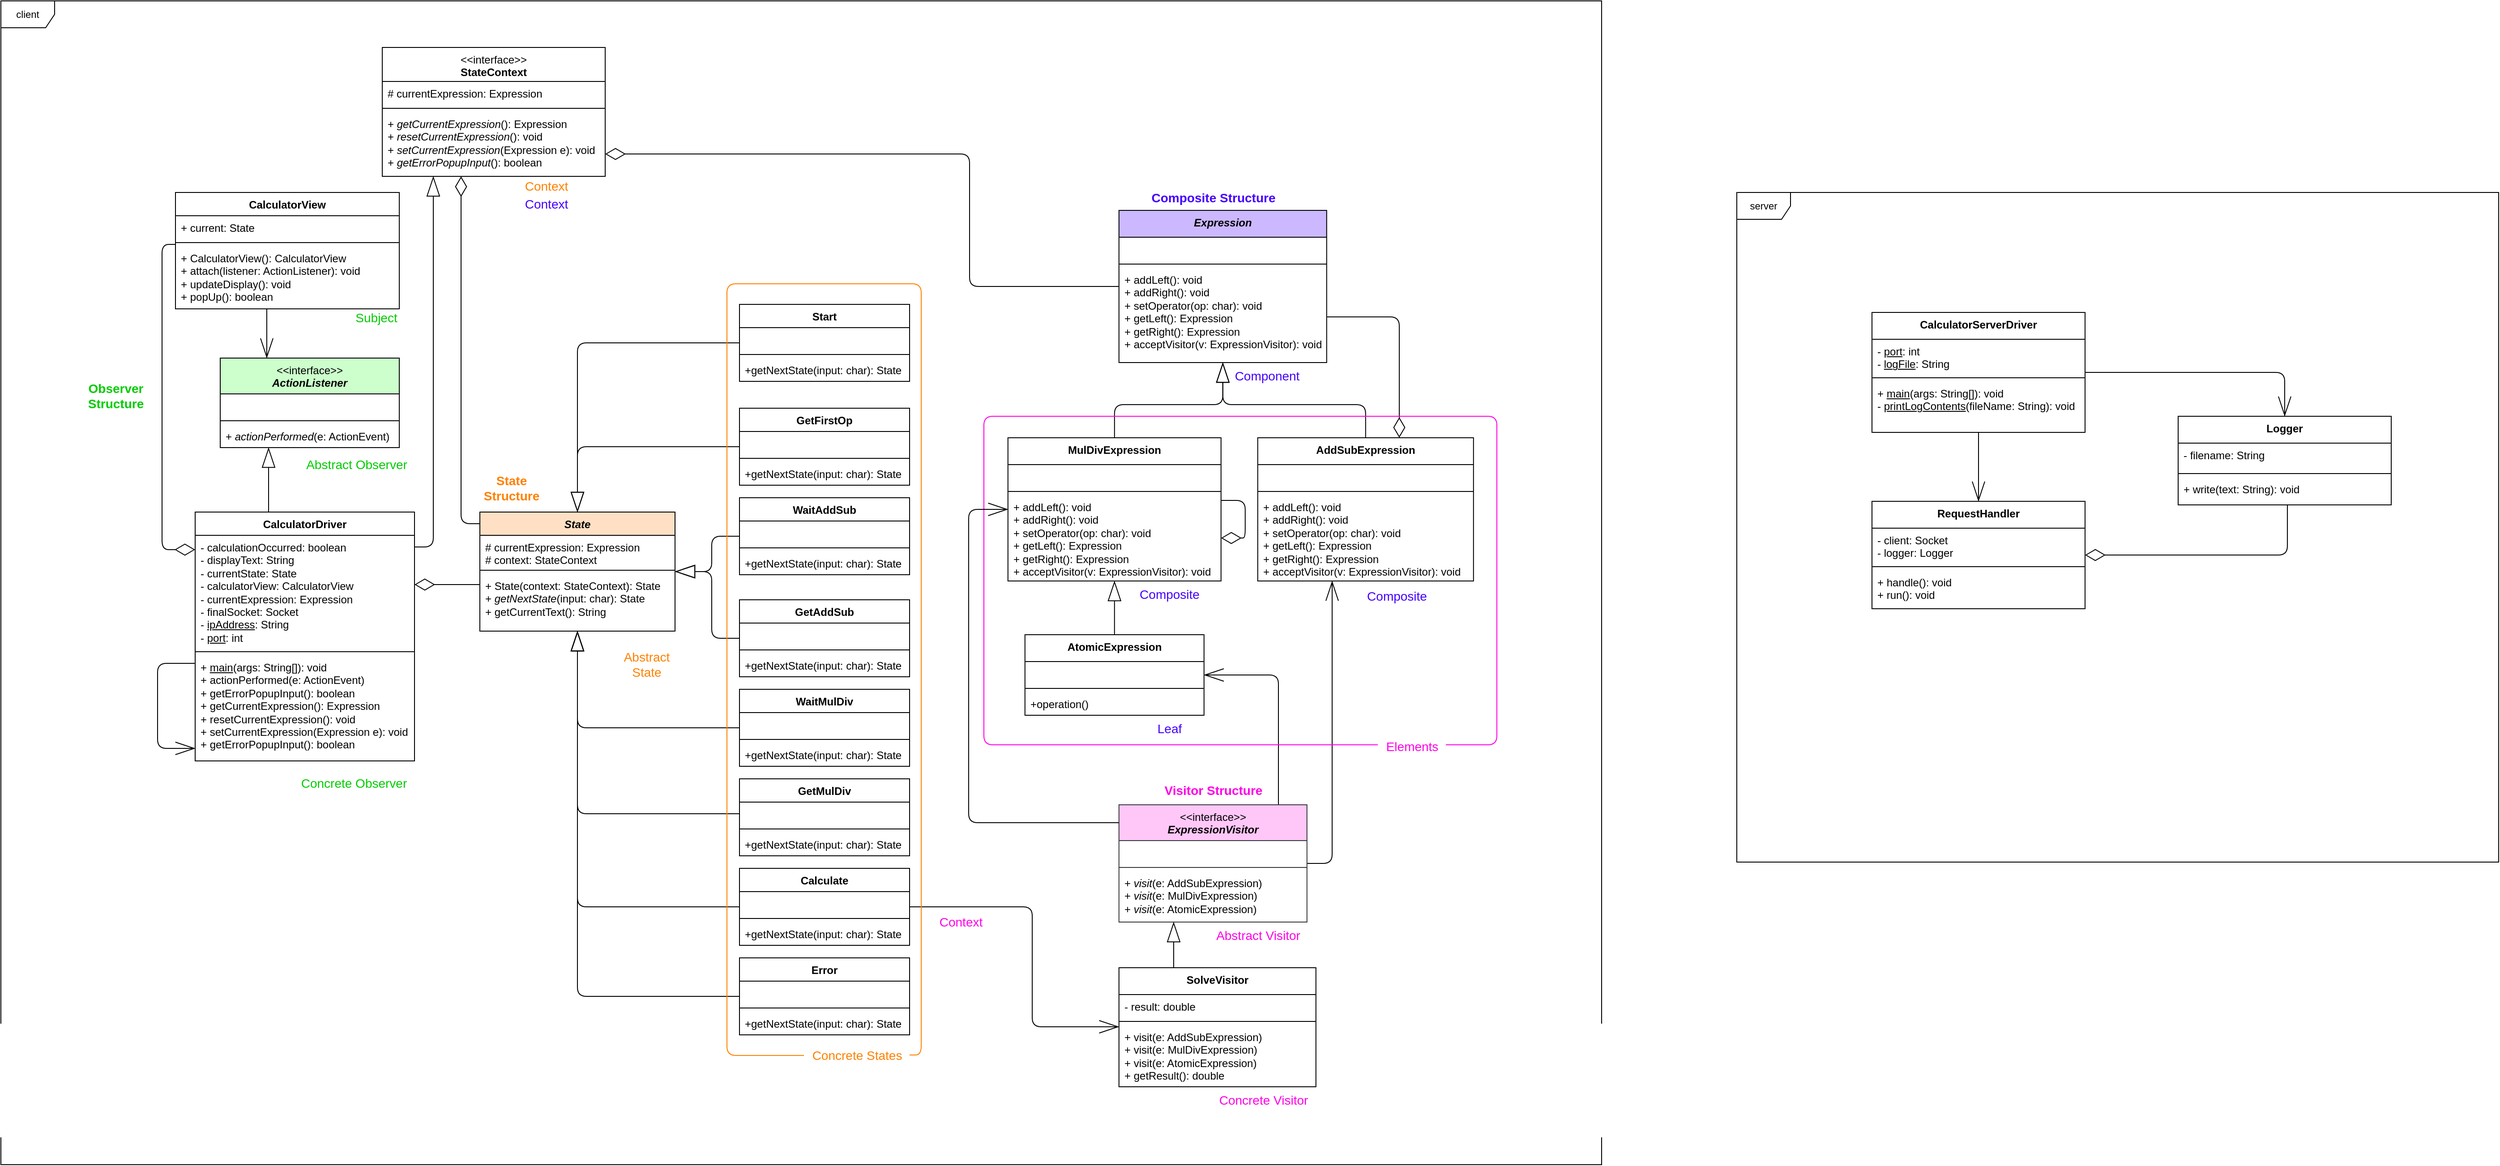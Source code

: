 <mxfile version="24.7.17">
  <diagram name="Page-1" id="OkXsAYMR7_yzgFztzNQj">
    <mxGraphModel dx="3565" dy="2258" grid="0" gridSize="10" guides="1" tooltips="1" connect="1" arrows="1" fold="1" page="0" pageScale="1" pageWidth="850" pageHeight="1100" background="none" math="0" shadow="0">
      <root>
        <mxCell id="0" />
        <mxCell id="1" parent="0" />
        <mxCell id="SzojaOviCsZuA26BR49B-10" style="edgeStyle=orthogonalEdgeStyle;shape=connector;rounded=1;orthogonalLoop=1;jettySize=auto;html=1;strokeColor=default;align=center;verticalAlign=middle;fontFamily=Helvetica;fontSize=11;fontColor=default;labelBackgroundColor=default;endArrow=blockThin;endFill=0;endSize=20;curved=0;" parent="1" source="slx9O1tNkMX-7MdAAjnx-1" target="4JuCq5wBwQ4GCOeXO2ZA-1" edge="1">
          <mxGeometry relative="1" as="geometry">
            <Array as="points">
              <mxPoint x="214" y="232" />
              <mxPoint x="214" y="232" />
            </Array>
          </mxGeometry>
        </mxCell>
        <mxCell id="5p96m0cr6pta7JbUQtwo-20" style="edgeStyle=orthogonalEdgeStyle;shape=connector;curved=0;rounded=1;orthogonalLoop=1;jettySize=auto;html=1;strokeColor=default;align=center;verticalAlign=middle;fontFamily=Helvetica;fontSize=11;fontColor=default;labelBackgroundColor=default;endArrow=blockThin;endFill=0;endSize=20;" edge="1" parent="1" source="slx9O1tNkMX-7MdAAjnx-1" target="5p96m0cr6pta7JbUQtwo-14">
          <mxGeometry relative="1" as="geometry">
            <Array as="points">
              <mxPoint x="398" y="311" />
            </Array>
          </mxGeometry>
        </mxCell>
        <mxCell id="slx9O1tNkMX-7MdAAjnx-1" value="CalculatorDriver" style="swimlane;fontStyle=1;align=center;verticalAlign=top;childLayout=stackLayout;horizontal=1;startSize=26;horizontalStack=0;resizeParent=1;resizeParentMax=0;resizeLast=0;collapsible=1;marginBottom=0;whiteSpace=wrap;html=1;fillColor=#FFFFFF;" parent="1" vertex="1">
          <mxGeometry x="132" y="272" width="245" height="278" as="geometry" />
        </mxCell>
        <mxCell id="slx9O1tNkMX-7MdAAjnx-2" value="&lt;div&gt;- calculationOccurred: boolean&lt;/div&gt;&lt;div&gt;- displayText: String&lt;/div&gt;- currentState: State&lt;div&gt;- calculatorView: CalculatorView&lt;/div&gt;&lt;div&gt;- currentExpression: Expression&lt;/div&gt;&lt;div&gt;- finalSocket: Socket&lt;/div&gt;&lt;div&gt;- &lt;u&gt;ipAddress&lt;/u&gt;: String&lt;/div&gt;&lt;div&gt;- &lt;u&gt;port&lt;/u&gt;: int&lt;/div&gt;" style="text;strokeColor=none;fillColor=none;align=left;verticalAlign=top;spacingLeft=4;spacingRight=4;overflow=hidden;rotatable=0;points=[[0,0.5],[1,0.5]];portConstraint=eastwest;whiteSpace=wrap;html=1;" parent="slx9O1tNkMX-7MdAAjnx-1" vertex="1">
          <mxGeometry y="26" width="245" height="126" as="geometry" />
        </mxCell>
        <mxCell id="slx9O1tNkMX-7MdAAjnx-3" value="" style="line;strokeWidth=1;fillColor=none;align=left;verticalAlign=middle;spacingTop=-1;spacingLeft=3;spacingRight=3;rotatable=0;labelPosition=right;points=[];portConstraint=eastwest;strokeColor=inherit;" parent="slx9O1tNkMX-7MdAAjnx-1" vertex="1">
          <mxGeometry y="152" width="245" height="8" as="geometry" />
        </mxCell>
        <mxCell id="ds4a52WoSjNEE2UJfY_n-13" style="edgeStyle=orthogonalEdgeStyle;shape=connector;curved=0;rounded=1;orthogonalLoop=1;jettySize=auto;html=1;strokeColor=default;align=center;verticalAlign=middle;fontFamily=Helvetica;fontSize=11;fontColor=default;labelBackgroundColor=default;endArrow=openThin;endFill=0;endSize=20;" parent="slx9O1tNkMX-7MdAAjnx-1" source="slx9O1tNkMX-7MdAAjnx-1" target="slx9O1tNkMX-7MdAAjnx-4" edge="1">
          <mxGeometry relative="1" as="geometry">
            <Array as="points">
              <mxPoint x="-42" y="169" />
              <mxPoint x="-42" y="264" />
              <mxPoint x="17" y="264" />
            </Array>
            <mxPoint x="-6" y="218" as="targetPoint" />
          </mxGeometry>
        </mxCell>
        <mxCell id="slx9O1tNkMX-7MdAAjnx-4" value="&lt;div&gt;&lt;div&gt;+&amp;nbsp;&lt;u style=&quot;&quot;&gt;main&lt;/u&gt;(args: String[]): void&lt;br&gt;&lt;/div&gt;&lt;/div&gt;&lt;div&gt;+&amp;nbsp;actionPerformed(e: ActionEvent)&lt;div&gt;&lt;/div&gt;&lt;/div&gt;&lt;div&gt;+ getErrorPopupInput(): boolean&lt;/div&gt;&lt;div&gt;+&amp;nbsp;getCurrentExpression(): Expression&lt;div&gt;+&amp;nbsp;resetCurrentExpression(): void&lt;/div&gt;&lt;div&gt;+&amp;nbsp;setCurrentExpression(Expression e): void&lt;/div&gt;&lt;div&gt;+&amp;nbsp;getErrorPopupInput(): boolean&lt;/div&gt;&lt;/div&gt;" style="text;strokeColor=none;fillColor=none;align=left;verticalAlign=top;spacingLeft=4;spacingRight=4;overflow=hidden;rotatable=0;points=[[0,0.5],[1,0.5]];portConstraint=eastwest;whiteSpace=wrap;html=1;" parent="slx9O1tNkMX-7MdAAjnx-1" vertex="1">
          <mxGeometry y="160" width="245" height="118" as="geometry" />
        </mxCell>
        <mxCell id="slx9O1tNkMX-7MdAAjnx-50" style="edgeStyle=orthogonalEdgeStyle;shape=connector;rounded=1;orthogonalLoop=1;jettySize=auto;html=1;strokeColor=default;align=center;verticalAlign=middle;fontFamily=Helvetica;fontSize=11;fontColor=default;labelBackgroundColor=default;endArrow=diamondThin;endFill=0;endSize=20;curved=0;" parent="1" source="slx9O1tNkMX-7MdAAjnx-5" target="slx9O1tNkMX-7MdAAjnx-1" edge="1">
          <mxGeometry relative="1" as="geometry">
            <Array as="points">
              <mxPoint x="418" y="353" />
              <mxPoint x="418" y="353" />
            </Array>
          </mxGeometry>
        </mxCell>
        <mxCell id="5p96m0cr6pta7JbUQtwo-19" style="edgeStyle=orthogonalEdgeStyle;shape=connector;curved=0;rounded=1;orthogonalLoop=1;jettySize=auto;html=1;strokeColor=default;align=center;verticalAlign=middle;fontFamily=Helvetica;fontSize=11;fontColor=default;labelBackgroundColor=default;endArrow=diamondThin;endFill=0;endSize=20;" edge="1" parent="1" source="slx9O1tNkMX-7MdAAjnx-5" target="5p96m0cr6pta7JbUQtwo-14">
          <mxGeometry relative="1" as="geometry">
            <Array as="points">
              <mxPoint x="429" y="285" />
            </Array>
          </mxGeometry>
        </mxCell>
        <mxCell id="slx9O1tNkMX-7MdAAjnx-5" value="&lt;i&gt;State&lt;/i&gt;" style="swimlane;fontStyle=1;align=center;verticalAlign=top;childLayout=stackLayout;horizontal=1;startSize=26;horizontalStack=0;resizeParent=1;resizeParentMax=0;resizeLast=0;collapsible=1;marginBottom=0;whiteSpace=wrap;html=1;fillColor=#FFE0C4;" parent="1" vertex="1">
          <mxGeometry x="450" y="272" width="218" height="133" as="geometry" />
        </mxCell>
        <mxCell id="slx9O1tNkMX-7MdAAjnx-6" value="&lt;div&gt;# currentExpression: Expression&lt;/div&gt;&lt;div&gt;# context: StateContext&lt;/div&gt;" style="text;strokeColor=none;fillColor=none;align=left;verticalAlign=top;spacingLeft=4;spacingRight=4;overflow=hidden;rotatable=0;points=[[0,0.5],[1,0.5]];portConstraint=eastwest;whiteSpace=wrap;html=1;" parent="slx9O1tNkMX-7MdAAjnx-5" vertex="1">
          <mxGeometry y="26" width="218" height="35" as="geometry" />
        </mxCell>
        <mxCell id="slx9O1tNkMX-7MdAAjnx-7" value="" style="line;strokeWidth=1;fillColor=none;align=left;verticalAlign=middle;spacingTop=-1;spacingLeft=3;spacingRight=3;rotatable=0;labelPosition=right;points=[];portConstraint=eastwest;strokeColor=inherit;" parent="slx9O1tNkMX-7MdAAjnx-5" vertex="1">
          <mxGeometry y="61" width="218" height="8" as="geometry" />
        </mxCell>
        <mxCell id="slx9O1tNkMX-7MdAAjnx-8" value="+ State(context: StateContext): State&lt;div&gt;+&amp;nbsp;&lt;i&gt;getNextState&lt;/i&gt;(input: char): State&lt;div&gt;+ getCurrentText(): String&lt;/div&gt;&lt;/div&gt;" style="text;strokeColor=none;fillColor=none;align=left;verticalAlign=top;spacingLeft=4;spacingRight=4;overflow=hidden;rotatable=0;points=[[0,0.5],[1,0.5]];portConstraint=eastwest;whiteSpace=wrap;html=1;" parent="slx9O1tNkMX-7MdAAjnx-5" vertex="1">
          <mxGeometry y="69" width="218" height="64" as="geometry" />
        </mxCell>
        <mxCell id="slx9O1tNkMX-7MdAAjnx-41" style="edgeStyle=orthogonalEdgeStyle;rounded=1;orthogonalLoop=1;jettySize=auto;html=1;endArrow=blockThin;endFill=0;endSize=20;curved=0;" parent="1" source="slx9O1tNkMX-7MdAAjnx-9" target="slx9O1tNkMX-7MdAAjnx-5" edge="1">
          <mxGeometry relative="1" as="geometry" />
        </mxCell>
        <mxCell id="slx9O1tNkMX-7MdAAjnx-9" value="Start" style="swimlane;fontStyle=1;align=center;verticalAlign=top;childLayout=stackLayout;horizontal=1;startSize=26;horizontalStack=0;resizeParent=1;resizeParentMax=0;resizeLast=0;collapsible=1;marginBottom=0;whiteSpace=wrap;html=1;" parent="1" vertex="1">
          <mxGeometry x="740" y="40" width="190" height="86" as="geometry" />
        </mxCell>
        <mxCell id="slx9O1tNkMX-7MdAAjnx-10" value="&amp;nbsp;" style="text;strokeColor=none;fillColor=none;align=left;verticalAlign=top;spacingLeft=4;spacingRight=4;overflow=hidden;rotatable=0;points=[[0,0.5],[1,0.5]];portConstraint=eastwest;whiteSpace=wrap;html=1;" parent="slx9O1tNkMX-7MdAAjnx-9" vertex="1">
          <mxGeometry y="26" width="190" height="26" as="geometry" />
        </mxCell>
        <mxCell id="slx9O1tNkMX-7MdAAjnx-11" value="" style="line;strokeWidth=1;fillColor=none;align=left;verticalAlign=middle;spacingTop=-1;spacingLeft=3;spacingRight=3;rotatable=0;labelPosition=right;points=[];portConstraint=eastwest;strokeColor=inherit;" parent="slx9O1tNkMX-7MdAAjnx-9" vertex="1">
          <mxGeometry y="52" width="190" height="8" as="geometry" />
        </mxCell>
        <mxCell id="slx9O1tNkMX-7MdAAjnx-12" value="+getNextState(input: char): State" style="text;strokeColor=none;fillColor=none;align=left;verticalAlign=top;spacingLeft=4;spacingRight=4;overflow=hidden;rotatable=0;points=[[0,0.5],[1,0.5]];portConstraint=eastwest;whiteSpace=wrap;html=1;" parent="slx9O1tNkMX-7MdAAjnx-9" vertex="1">
          <mxGeometry y="60" width="190" height="26" as="geometry" />
        </mxCell>
        <mxCell id="slx9O1tNkMX-7MdAAjnx-42" style="edgeStyle=orthogonalEdgeStyle;shape=connector;rounded=1;orthogonalLoop=1;jettySize=auto;html=1;strokeColor=default;align=center;verticalAlign=middle;fontFamily=Helvetica;fontSize=11;fontColor=default;labelBackgroundColor=default;endArrow=blockThin;endFill=0;endSize=20;curved=0;" parent="1" source="slx9O1tNkMX-7MdAAjnx-13" target="slx9O1tNkMX-7MdAAjnx-5" edge="1">
          <mxGeometry relative="1" as="geometry" />
        </mxCell>
        <mxCell id="slx9O1tNkMX-7MdAAjnx-13" value="GetFirstOp" style="swimlane;fontStyle=1;align=center;verticalAlign=top;childLayout=stackLayout;horizontal=1;startSize=26;horizontalStack=0;resizeParent=1;resizeParentMax=0;resizeLast=0;collapsible=1;marginBottom=0;whiteSpace=wrap;html=1;" parent="1" vertex="1">
          <mxGeometry x="740" y="156" width="190" height="86" as="geometry" />
        </mxCell>
        <mxCell id="slx9O1tNkMX-7MdAAjnx-14" value="&amp;nbsp;" style="text;strokeColor=none;fillColor=none;align=left;verticalAlign=top;spacingLeft=4;spacingRight=4;overflow=hidden;rotatable=0;points=[[0,0.5],[1,0.5]];portConstraint=eastwest;whiteSpace=wrap;html=1;" parent="slx9O1tNkMX-7MdAAjnx-13" vertex="1">
          <mxGeometry y="26" width="190" height="26" as="geometry" />
        </mxCell>
        <mxCell id="slx9O1tNkMX-7MdAAjnx-15" value="" style="line;strokeWidth=1;fillColor=none;align=left;verticalAlign=middle;spacingTop=-1;spacingLeft=3;spacingRight=3;rotatable=0;labelPosition=right;points=[];portConstraint=eastwest;strokeColor=inherit;" parent="slx9O1tNkMX-7MdAAjnx-13" vertex="1">
          <mxGeometry y="52" width="190" height="8" as="geometry" />
        </mxCell>
        <mxCell id="slx9O1tNkMX-7MdAAjnx-16" value="+getNextState(input: char): State" style="text;strokeColor=none;fillColor=none;align=left;verticalAlign=top;spacingLeft=4;spacingRight=4;overflow=hidden;rotatable=0;points=[[0,0.5],[1,0.5]];portConstraint=eastwest;whiteSpace=wrap;html=1;" parent="slx9O1tNkMX-7MdAAjnx-13" vertex="1">
          <mxGeometry y="60" width="190" height="26" as="geometry" />
        </mxCell>
        <mxCell id="slx9O1tNkMX-7MdAAjnx-43" style="edgeStyle=orthogonalEdgeStyle;shape=connector;rounded=1;orthogonalLoop=1;jettySize=auto;html=1;strokeColor=default;align=center;verticalAlign=middle;fontFamily=Helvetica;fontSize=11;fontColor=default;labelBackgroundColor=default;endArrow=blockThin;endFill=0;endSize=20;curved=0;" parent="1" source="slx9O1tNkMX-7MdAAjnx-17" target="slx9O1tNkMX-7MdAAjnx-5" edge="1">
          <mxGeometry relative="1" as="geometry" />
        </mxCell>
        <mxCell id="slx9O1tNkMX-7MdAAjnx-17" value="WaitAddSub" style="swimlane;fontStyle=1;align=center;verticalAlign=top;childLayout=stackLayout;horizontal=1;startSize=26;horizontalStack=0;resizeParent=1;resizeParentMax=0;resizeLast=0;collapsible=1;marginBottom=0;whiteSpace=wrap;html=1;" parent="1" vertex="1">
          <mxGeometry x="740" y="256" width="190" height="86" as="geometry" />
        </mxCell>
        <mxCell id="slx9O1tNkMX-7MdAAjnx-18" value="&amp;nbsp;" style="text;strokeColor=none;fillColor=none;align=left;verticalAlign=top;spacingLeft=4;spacingRight=4;overflow=hidden;rotatable=0;points=[[0,0.5],[1,0.5]];portConstraint=eastwest;whiteSpace=wrap;html=1;" parent="slx9O1tNkMX-7MdAAjnx-17" vertex="1">
          <mxGeometry y="26" width="190" height="26" as="geometry" />
        </mxCell>
        <mxCell id="slx9O1tNkMX-7MdAAjnx-19" value="" style="line;strokeWidth=1;fillColor=none;align=left;verticalAlign=middle;spacingTop=-1;spacingLeft=3;spacingRight=3;rotatable=0;labelPosition=right;points=[];portConstraint=eastwest;strokeColor=inherit;" parent="slx9O1tNkMX-7MdAAjnx-17" vertex="1">
          <mxGeometry y="52" width="190" height="8" as="geometry" />
        </mxCell>
        <mxCell id="slx9O1tNkMX-7MdAAjnx-20" value="+getNextState(input: char): State" style="text;strokeColor=none;fillColor=none;align=left;verticalAlign=top;spacingLeft=4;spacingRight=4;overflow=hidden;rotatable=0;points=[[0,0.5],[1,0.5]];portConstraint=eastwest;whiteSpace=wrap;html=1;" parent="slx9O1tNkMX-7MdAAjnx-17" vertex="1">
          <mxGeometry y="60" width="190" height="26" as="geometry" />
        </mxCell>
        <mxCell id="slx9O1tNkMX-7MdAAjnx-44" style="edgeStyle=orthogonalEdgeStyle;shape=connector;rounded=1;orthogonalLoop=1;jettySize=auto;html=1;strokeColor=default;align=center;verticalAlign=middle;fontFamily=Helvetica;fontSize=11;fontColor=default;labelBackgroundColor=default;endArrow=blockThin;endFill=0;endSize=20;curved=0;" parent="1" source="slx9O1tNkMX-7MdAAjnx-21" target="slx9O1tNkMX-7MdAAjnx-5" edge="1">
          <mxGeometry relative="1" as="geometry" />
        </mxCell>
        <mxCell id="slx9O1tNkMX-7MdAAjnx-21" value="GetAddSub" style="swimlane;fontStyle=1;align=center;verticalAlign=top;childLayout=stackLayout;horizontal=1;startSize=26;horizontalStack=0;resizeParent=1;resizeParentMax=0;resizeLast=0;collapsible=1;marginBottom=0;whiteSpace=wrap;html=1;" parent="1" vertex="1">
          <mxGeometry x="740" y="370" width="190" height="86" as="geometry" />
        </mxCell>
        <mxCell id="slx9O1tNkMX-7MdAAjnx-22" value="&amp;nbsp;" style="text;strokeColor=none;fillColor=none;align=left;verticalAlign=top;spacingLeft=4;spacingRight=4;overflow=hidden;rotatable=0;points=[[0,0.5],[1,0.5]];portConstraint=eastwest;whiteSpace=wrap;html=1;" parent="slx9O1tNkMX-7MdAAjnx-21" vertex="1">
          <mxGeometry y="26" width="190" height="26" as="geometry" />
        </mxCell>
        <mxCell id="slx9O1tNkMX-7MdAAjnx-23" value="" style="line;strokeWidth=1;fillColor=none;align=left;verticalAlign=middle;spacingTop=-1;spacingLeft=3;spacingRight=3;rotatable=0;labelPosition=right;points=[];portConstraint=eastwest;strokeColor=inherit;" parent="slx9O1tNkMX-7MdAAjnx-21" vertex="1">
          <mxGeometry y="52" width="190" height="8" as="geometry" />
        </mxCell>
        <mxCell id="slx9O1tNkMX-7MdAAjnx-24" value="+getNextState(input: char): State" style="text;strokeColor=none;fillColor=none;align=left;verticalAlign=top;spacingLeft=4;spacingRight=4;overflow=hidden;rotatable=0;points=[[0,0.5],[1,0.5]];portConstraint=eastwest;whiteSpace=wrap;html=1;" parent="slx9O1tNkMX-7MdAAjnx-21" vertex="1">
          <mxGeometry y="60" width="190" height="26" as="geometry" />
        </mxCell>
        <mxCell id="slx9O1tNkMX-7MdAAjnx-45" style="edgeStyle=orthogonalEdgeStyle;shape=connector;rounded=1;orthogonalLoop=1;jettySize=auto;html=1;strokeColor=default;align=center;verticalAlign=middle;fontFamily=Helvetica;fontSize=11;fontColor=default;labelBackgroundColor=default;endArrow=blockThin;endFill=0;endSize=20;curved=0;" parent="1" source="slx9O1tNkMX-7MdAAjnx-25" target="slx9O1tNkMX-7MdAAjnx-5" edge="1">
          <mxGeometry relative="1" as="geometry" />
        </mxCell>
        <mxCell id="slx9O1tNkMX-7MdAAjnx-25" value="WaitMulDiv" style="swimlane;fontStyle=1;align=center;verticalAlign=top;childLayout=stackLayout;horizontal=1;startSize=26;horizontalStack=0;resizeParent=1;resizeParentMax=0;resizeLast=0;collapsible=1;marginBottom=0;whiteSpace=wrap;html=1;" parent="1" vertex="1">
          <mxGeometry x="740" y="470" width="190" height="86" as="geometry" />
        </mxCell>
        <mxCell id="slx9O1tNkMX-7MdAAjnx-26" value="&amp;nbsp;" style="text;strokeColor=none;fillColor=none;align=left;verticalAlign=top;spacingLeft=4;spacingRight=4;overflow=hidden;rotatable=0;points=[[0,0.5],[1,0.5]];portConstraint=eastwest;whiteSpace=wrap;html=1;" parent="slx9O1tNkMX-7MdAAjnx-25" vertex="1">
          <mxGeometry y="26" width="190" height="26" as="geometry" />
        </mxCell>
        <mxCell id="slx9O1tNkMX-7MdAAjnx-27" value="" style="line;strokeWidth=1;fillColor=none;align=left;verticalAlign=middle;spacingTop=-1;spacingLeft=3;spacingRight=3;rotatable=0;labelPosition=right;points=[];portConstraint=eastwest;strokeColor=inherit;" parent="slx9O1tNkMX-7MdAAjnx-25" vertex="1">
          <mxGeometry y="52" width="190" height="8" as="geometry" />
        </mxCell>
        <mxCell id="slx9O1tNkMX-7MdAAjnx-28" value="+getNextState(input: char): State" style="text;strokeColor=none;fillColor=none;align=left;verticalAlign=top;spacingLeft=4;spacingRight=4;overflow=hidden;rotatable=0;points=[[0,0.5],[1,0.5]];portConstraint=eastwest;whiteSpace=wrap;html=1;" parent="slx9O1tNkMX-7MdAAjnx-25" vertex="1">
          <mxGeometry y="60" width="190" height="26" as="geometry" />
        </mxCell>
        <mxCell id="slx9O1tNkMX-7MdAAjnx-29" value="Get&lt;span style=&quot;background-color: initial;&quot;&gt;MulDiv&lt;/span&gt;" style="swimlane;fontStyle=1;align=center;verticalAlign=top;childLayout=stackLayout;horizontal=1;startSize=26;horizontalStack=0;resizeParent=1;resizeParentMax=0;resizeLast=0;collapsible=1;marginBottom=0;whiteSpace=wrap;html=1;" parent="1" vertex="1">
          <mxGeometry x="740" y="570" width="190" height="86" as="geometry" />
        </mxCell>
        <mxCell id="slx9O1tNkMX-7MdAAjnx-30" value="&amp;nbsp;" style="text;strokeColor=none;fillColor=none;align=left;verticalAlign=top;spacingLeft=4;spacingRight=4;overflow=hidden;rotatable=0;points=[[0,0.5],[1,0.5]];portConstraint=eastwest;whiteSpace=wrap;html=1;" parent="slx9O1tNkMX-7MdAAjnx-29" vertex="1">
          <mxGeometry y="26" width="190" height="26" as="geometry" />
        </mxCell>
        <mxCell id="slx9O1tNkMX-7MdAAjnx-31" value="" style="line;strokeWidth=1;fillColor=none;align=left;verticalAlign=middle;spacingTop=-1;spacingLeft=3;spacingRight=3;rotatable=0;labelPosition=right;points=[];portConstraint=eastwest;strokeColor=inherit;" parent="slx9O1tNkMX-7MdAAjnx-29" vertex="1">
          <mxGeometry y="52" width="190" height="8" as="geometry" />
        </mxCell>
        <mxCell id="slx9O1tNkMX-7MdAAjnx-32" value="+getNextState(input: char): State" style="text;strokeColor=none;fillColor=none;align=left;verticalAlign=top;spacingLeft=4;spacingRight=4;overflow=hidden;rotatable=0;points=[[0,0.5],[1,0.5]];portConstraint=eastwest;whiteSpace=wrap;html=1;" parent="slx9O1tNkMX-7MdAAjnx-29" vertex="1">
          <mxGeometry y="60" width="190" height="26" as="geometry" />
        </mxCell>
        <mxCell id="slx9O1tNkMX-7MdAAjnx-47" style="edgeStyle=orthogonalEdgeStyle;shape=connector;rounded=1;orthogonalLoop=1;jettySize=auto;html=1;strokeColor=default;align=center;verticalAlign=middle;fontFamily=Helvetica;fontSize=11;fontColor=default;labelBackgroundColor=default;endArrow=blockThin;endFill=0;endSize=20;curved=0;" parent="1" source="slx9O1tNkMX-7MdAAjnx-33" target="slx9O1tNkMX-7MdAAjnx-5" edge="1">
          <mxGeometry relative="1" as="geometry" />
        </mxCell>
        <mxCell id="5p96m0cr6pta7JbUQtwo-5" style="edgeStyle=orthogonalEdgeStyle;shape=connector;curved=0;rounded=1;orthogonalLoop=1;jettySize=auto;html=1;strokeColor=default;align=center;verticalAlign=middle;fontFamily=Helvetica;fontSize=11;fontColor=default;labelBackgroundColor=default;endArrow=openThin;endFill=0;endSize=20;" edge="1" parent="1" source="slx9O1tNkMX-7MdAAjnx-33" target="SzojaOviCsZuA26BR49B-45">
          <mxGeometry relative="1" as="geometry">
            <Array as="points">
              <mxPoint x="1067" y="713" />
              <mxPoint x="1067" y="847" />
            </Array>
          </mxGeometry>
        </mxCell>
        <mxCell id="slx9O1tNkMX-7MdAAjnx-33" value="Calculate" style="swimlane;fontStyle=1;align=center;verticalAlign=top;childLayout=stackLayout;horizontal=1;startSize=26;horizontalStack=0;resizeParent=1;resizeParentMax=0;resizeLast=0;collapsible=1;marginBottom=0;whiteSpace=wrap;html=1;" parent="1" vertex="1">
          <mxGeometry x="740" y="670" width="190" height="86" as="geometry" />
        </mxCell>
        <mxCell id="slx9O1tNkMX-7MdAAjnx-34" value="&amp;nbsp;" style="text;strokeColor=none;fillColor=none;align=left;verticalAlign=top;spacingLeft=4;spacingRight=4;overflow=hidden;rotatable=0;points=[[0,0.5],[1,0.5]];portConstraint=eastwest;whiteSpace=wrap;html=1;" parent="slx9O1tNkMX-7MdAAjnx-33" vertex="1">
          <mxGeometry y="26" width="190" height="26" as="geometry" />
        </mxCell>
        <mxCell id="slx9O1tNkMX-7MdAAjnx-35" value="" style="line;strokeWidth=1;fillColor=none;align=left;verticalAlign=middle;spacingTop=-1;spacingLeft=3;spacingRight=3;rotatable=0;labelPosition=right;points=[];portConstraint=eastwest;strokeColor=inherit;" parent="slx9O1tNkMX-7MdAAjnx-33" vertex="1">
          <mxGeometry y="52" width="190" height="8" as="geometry" />
        </mxCell>
        <mxCell id="slx9O1tNkMX-7MdAAjnx-36" value="+getNextState(input: char): State" style="text;strokeColor=none;fillColor=none;align=left;verticalAlign=top;spacingLeft=4;spacingRight=4;overflow=hidden;rotatable=0;points=[[0,0.5],[1,0.5]];portConstraint=eastwest;whiteSpace=wrap;html=1;" parent="slx9O1tNkMX-7MdAAjnx-33" vertex="1">
          <mxGeometry y="60" width="190" height="26" as="geometry" />
        </mxCell>
        <mxCell id="slx9O1tNkMX-7MdAAjnx-49" style="edgeStyle=orthogonalEdgeStyle;shape=connector;rounded=1;orthogonalLoop=1;jettySize=auto;html=1;strokeColor=default;align=center;verticalAlign=middle;fontFamily=Helvetica;fontSize=11;fontColor=default;labelBackgroundColor=default;endArrow=blockThin;endFill=0;endSize=20;curved=0;" parent="1" source="slx9O1tNkMX-7MdAAjnx-37" target="slx9O1tNkMX-7MdAAjnx-5" edge="1">
          <mxGeometry relative="1" as="geometry" />
        </mxCell>
        <mxCell id="slx9O1tNkMX-7MdAAjnx-37" value="Error" style="swimlane;fontStyle=1;align=center;verticalAlign=top;childLayout=stackLayout;horizontal=1;startSize=26;horizontalStack=0;resizeParent=1;resizeParentMax=0;resizeLast=0;collapsible=1;marginBottom=0;whiteSpace=wrap;html=1;" parent="1" vertex="1">
          <mxGeometry x="740" y="770" width="190" height="86" as="geometry" />
        </mxCell>
        <mxCell id="slx9O1tNkMX-7MdAAjnx-38" value="&amp;nbsp;" style="text;strokeColor=none;fillColor=none;align=left;verticalAlign=top;spacingLeft=4;spacingRight=4;overflow=hidden;rotatable=0;points=[[0,0.5],[1,0.5]];portConstraint=eastwest;whiteSpace=wrap;html=1;" parent="slx9O1tNkMX-7MdAAjnx-37" vertex="1">
          <mxGeometry y="26" width="190" height="26" as="geometry" />
        </mxCell>
        <mxCell id="slx9O1tNkMX-7MdAAjnx-39" value="" style="line;strokeWidth=1;fillColor=none;align=left;verticalAlign=middle;spacingTop=-1;spacingLeft=3;spacingRight=3;rotatable=0;labelPosition=right;points=[];portConstraint=eastwest;strokeColor=inherit;" parent="slx9O1tNkMX-7MdAAjnx-37" vertex="1">
          <mxGeometry y="52" width="190" height="8" as="geometry" />
        </mxCell>
        <mxCell id="slx9O1tNkMX-7MdAAjnx-40" value="+getNextState(input: char): State" style="text;strokeColor=none;fillColor=none;align=left;verticalAlign=top;spacingLeft=4;spacingRight=4;overflow=hidden;rotatable=0;points=[[0,0.5],[1,0.5]];portConstraint=eastwest;whiteSpace=wrap;html=1;" parent="slx9O1tNkMX-7MdAAjnx-37" vertex="1">
          <mxGeometry y="60" width="190" height="26" as="geometry" />
        </mxCell>
        <mxCell id="slx9O1tNkMX-7MdAAjnx-46" style="edgeStyle=orthogonalEdgeStyle;shape=connector;rounded=1;orthogonalLoop=1;jettySize=auto;html=1;strokeColor=default;align=center;verticalAlign=middle;fontFamily=Helvetica;fontSize=11;fontColor=default;labelBackgroundColor=default;endArrow=blockThin;endFill=0;endSize=20;curved=0;" parent="1" source="slx9O1tNkMX-7MdAAjnx-30" target="slx9O1tNkMX-7MdAAjnx-5" edge="1">
          <mxGeometry relative="1" as="geometry" />
        </mxCell>
        <mxCell id="4JuCq5wBwQ4GCOeXO2ZA-6" style="edgeStyle=orthogonalEdgeStyle;rounded=1;orthogonalLoop=1;jettySize=auto;html=1;endArrow=openThin;endFill=0;endSize=20;curved=0;" parent="1" source="slx9O1tNkMX-7MdAAjnx-51" target="4JuCq5wBwQ4GCOeXO2ZA-1" edge="1">
          <mxGeometry relative="1" as="geometry">
            <Array as="points">
              <mxPoint x="212" y="65" />
              <mxPoint x="212" y="65" />
            </Array>
          </mxGeometry>
        </mxCell>
        <mxCell id="SzojaOviCsZuA26BR49B-12" style="edgeStyle=orthogonalEdgeStyle;shape=connector;rounded=1;orthogonalLoop=1;jettySize=auto;html=1;strokeColor=default;align=center;verticalAlign=middle;fontFamily=Helvetica;fontSize=11;fontColor=default;labelBackgroundColor=default;endArrow=diamondThin;endFill=0;endSize=20;curved=0;" parent="1" source="slx9O1tNkMX-7MdAAjnx-51" target="slx9O1tNkMX-7MdAAjnx-1" edge="1">
          <mxGeometry relative="1" as="geometry">
            <Array as="points">
              <mxPoint x="95" y="-27" />
              <mxPoint x="95" y="314" />
            </Array>
          </mxGeometry>
        </mxCell>
        <mxCell id="slx9O1tNkMX-7MdAAjnx-51" value="CalculatorView" style="swimlane;fontStyle=1;align=center;verticalAlign=top;childLayout=stackLayout;horizontal=1;startSize=26;horizontalStack=0;resizeParent=1;resizeParentMax=0;resizeLast=0;collapsible=1;marginBottom=0;whiteSpace=wrap;html=1;" parent="1" vertex="1">
          <mxGeometry x="110" y="-85" width="250" height="130" as="geometry" />
        </mxCell>
        <mxCell id="slx9O1tNkMX-7MdAAjnx-52" value="+ current: State" style="text;strokeColor=none;fillColor=none;align=left;verticalAlign=top;spacingLeft=4;spacingRight=4;overflow=hidden;rotatable=0;points=[[0,0.5],[1,0.5]];portConstraint=eastwest;whiteSpace=wrap;html=1;" parent="slx9O1tNkMX-7MdAAjnx-51" vertex="1">
          <mxGeometry y="26" width="250" height="26" as="geometry" />
        </mxCell>
        <mxCell id="slx9O1tNkMX-7MdAAjnx-53" value="" style="line;strokeWidth=1;fillColor=none;align=left;verticalAlign=middle;spacingTop=-1;spacingLeft=3;spacingRight=3;rotatable=0;labelPosition=right;points=[];portConstraint=eastwest;strokeColor=inherit;" parent="slx9O1tNkMX-7MdAAjnx-51" vertex="1">
          <mxGeometry y="52" width="250" height="8" as="geometry" />
        </mxCell>
        <mxCell id="slx9O1tNkMX-7MdAAjnx-54" value="&lt;div&gt;+ CalculatorView(): CalculatorView&lt;/div&gt;&lt;div&gt;&lt;span style=&quot;background-color: initial;&quot;&gt;+ attach(listener: ActionListener): void&lt;/span&gt;&lt;br&gt;&lt;/div&gt;&lt;div&gt;&lt;div&gt;+ updateDisplay(): void&lt;/div&gt;&lt;/div&gt;&lt;div&gt;+ popUp(): boolean&lt;/div&gt;" style="text;strokeColor=none;fillColor=none;align=left;verticalAlign=top;spacingLeft=4;spacingRight=4;overflow=hidden;rotatable=0;points=[[0,0.5],[1,0.5]];portConstraint=eastwest;whiteSpace=wrap;html=1;" parent="slx9O1tNkMX-7MdAAjnx-51" vertex="1">
          <mxGeometry y="60" width="250" height="70" as="geometry" />
        </mxCell>
        <mxCell id="4JuCq5wBwQ4GCOeXO2ZA-1" value="&lt;span style=&quot;font-weight: normal;&quot;&gt;&amp;lt;&amp;lt;interface&amp;gt;&amp;gt;&lt;br&gt;&lt;/span&gt;&lt;i&gt;ActionListener&lt;/i&gt;" style="swimlane;fontStyle=1;align=center;verticalAlign=top;childLayout=stackLayout;horizontal=1;startSize=40;horizontalStack=0;resizeParent=1;resizeParentMax=0;resizeLast=0;collapsible=1;marginBottom=0;whiteSpace=wrap;html=1;fillColor=#CCFFCC;" parent="1" vertex="1">
          <mxGeometry x="160" y="100" width="200" height="100" as="geometry" />
        </mxCell>
        <mxCell id="4JuCq5wBwQ4GCOeXO2ZA-2" value="&amp;nbsp;" style="text;strokeColor=none;fillColor=none;align=left;verticalAlign=top;spacingLeft=4;spacingRight=4;overflow=hidden;rotatable=0;points=[[0,0.5],[1,0.5]];portConstraint=eastwest;whiteSpace=wrap;html=1;" parent="4JuCq5wBwQ4GCOeXO2ZA-1" vertex="1">
          <mxGeometry y="40" width="200" height="26" as="geometry" />
        </mxCell>
        <mxCell id="4JuCq5wBwQ4GCOeXO2ZA-3" value="" style="line;strokeWidth=1;fillColor=none;align=left;verticalAlign=middle;spacingTop=-1;spacingLeft=3;spacingRight=3;rotatable=0;labelPosition=right;points=[];portConstraint=eastwest;strokeColor=inherit;" parent="4JuCq5wBwQ4GCOeXO2ZA-1" vertex="1">
          <mxGeometry y="66" width="200" height="8" as="geometry" />
        </mxCell>
        <mxCell id="4JuCq5wBwQ4GCOeXO2ZA-4" value="+ &lt;i&gt;actionPerformed&lt;/i&gt;(e: ActionEvent)" style="text;strokeColor=none;fillColor=none;align=left;verticalAlign=top;spacingLeft=4;spacingRight=4;overflow=hidden;rotatable=0;points=[[0,0.5],[1,0.5]];portConstraint=eastwest;whiteSpace=wrap;html=1;" parent="4JuCq5wBwQ4GCOeXO2ZA-1" vertex="1">
          <mxGeometry y="74" width="200" height="26" as="geometry" />
        </mxCell>
        <mxCell id="5p96m0cr6pta7JbUQtwo-6" style="edgeStyle=orthogonalEdgeStyle;shape=connector;curved=0;rounded=1;orthogonalLoop=1;jettySize=auto;html=1;strokeColor=default;align=center;verticalAlign=middle;fontFamily=Helvetica;fontSize=11;fontColor=default;labelBackgroundColor=default;endArrow=openThin;endFill=0;endSize=20;" edge="1" parent="1" source="SzojaOviCsZuA26BR49B-13" target="SzojaOviCsZuA26BR49B-33">
          <mxGeometry relative="1" as="geometry">
            <Array as="points">
              <mxPoint x="1342" y="454" />
            </Array>
          </mxGeometry>
        </mxCell>
        <mxCell id="5p96m0cr6pta7JbUQtwo-8" style="edgeStyle=orthogonalEdgeStyle;shape=connector;curved=0;rounded=1;orthogonalLoop=1;jettySize=auto;html=1;strokeColor=default;align=center;verticalAlign=middle;fontFamily=Helvetica;fontSize=11;fontColor=default;labelBackgroundColor=default;endArrow=openThin;endFill=0;endSize=20;" edge="1" parent="1" source="SzojaOviCsZuA26BR49B-13" target="SzojaOviCsZuA26BR49B-26">
          <mxGeometry relative="1" as="geometry">
            <Array as="points">
              <mxPoint x="1402" y="665" />
            </Array>
          </mxGeometry>
        </mxCell>
        <mxCell id="SzojaOviCsZuA26BR49B-13" value="&lt;span style=&quot;font-weight: normal;&quot;&gt;&amp;lt;&amp;lt;interface&amp;gt;&amp;gt;&lt;br&gt;&lt;/span&gt;&lt;i&gt;ExpressionVisitor&lt;/i&gt;" style="swimlane;fontStyle=1;align=center;verticalAlign=top;childLayout=stackLayout;horizontal=1;startSize=40;horizontalStack=0;resizeParent=1;resizeParentMax=0;resizeLast=0;collapsible=1;marginBottom=0;whiteSpace=wrap;html=1;fillColor=#FFC7F8;strokeColor=#36393d;" parent="1" vertex="1">
          <mxGeometry x="1163.89" y="599" width="210" height="131" as="geometry" />
        </mxCell>
        <mxCell id="SzojaOviCsZuA26BR49B-14" value="&amp;nbsp;" style="text;strokeColor=none;fillColor=none;align=left;verticalAlign=top;spacingLeft=4;spacingRight=4;overflow=hidden;rotatable=0;points=[[0,0.5],[1,0.5]];portConstraint=eastwest;whiteSpace=wrap;html=1;" parent="SzojaOviCsZuA26BR49B-13" vertex="1">
          <mxGeometry y="40" width="210" height="26" as="geometry" />
        </mxCell>
        <mxCell id="SzojaOviCsZuA26BR49B-15" value="" style="line;strokeWidth=1;fillColor=none;align=left;verticalAlign=middle;spacingTop=-1;spacingLeft=3;spacingRight=3;rotatable=0;labelPosition=right;points=[];portConstraint=eastwest;strokeColor=inherit;" parent="SzojaOviCsZuA26BR49B-13" vertex="1">
          <mxGeometry y="66" width="210" height="8" as="geometry" />
        </mxCell>
        <mxCell id="SzojaOviCsZuA26BR49B-16" value="+ &lt;i&gt;visit&lt;/i&gt;(e: AddSubExpression&lt;span style=&quot;background-color: initial;&quot;&gt;)&lt;/span&gt;&lt;div&gt;&lt;div&gt;+ &lt;i&gt;visit&lt;/i&gt;(e: MulDivExpression)&lt;/div&gt;&lt;/div&gt;&lt;div&gt;+ &lt;i&gt;visit&lt;/i&gt;(e: AtomicExpression)&lt;/div&gt;" style="text;strokeColor=none;fillColor=none;align=left;verticalAlign=top;spacingLeft=4;spacingRight=4;overflow=hidden;rotatable=0;points=[[0,0.5],[1,0.5]];portConstraint=eastwest;whiteSpace=wrap;html=1;" parent="SzojaOviCsZuA26BR49B-13" vertex="1">
          <mxGeometry y="74" width="210" height="57" as="geometry" />
        </mxCell>
        <mxCell id="SzojaOviCsZuA26BR49B-40" style="edgeStyle=orthogonalEdgeStyle;shape=connector;rounded=1;orthogonalLoop=1;jettySize=auto;html=1;strokeColor=default;align=center;verticalAlign=middle;fontFamily=Helvetica;fontSize=11;fontColor=default;labelBackgroundColor=default;endArrow=diamondThin;endFill=0;endSize=20;curved=0;" parent="1" source="SzojaOviCsZuA26BR49B-18" target="SzojaOviCsZuA26BR49B-26" edge="1">
          <mxGeometry relative="1" as="geometry">
            <Array as="points">
              <mxPoint x="1477" y="54" />
            </Array>
          </mxGeometry>
        </mxCell>
        <mxCell id="5p96m0cr6pta7JbUQtwo-1" style="edgeStyle=orthogonalEdgeStyle;rounded=1;orthogonalLoop=1;jettySize=auto;html=1;endArrow=diamondThin;endFill=0;endSize=20;curved=0;" edge="1" parent="1" source="SzojaOviCsZuA26BR49B-18" target="5p96m0cr6pta7JbUQtwo-14">
          <mxGeometry relative="1" as="geometry">
            <Array as="points">
              <mxPoint x="997" y="20" />
              <mxPoint x="997" y="-128" />
            </Array>
          </mxGeometry>
        </mxCell>
        <mxCell id="SzojaOviCsZuA26BR49B-18" value="&lt;i&gt;Expression&lt;/i&gt;" style="swimlane;fontStyle=1;align=center;verticalAlign=top;childLayout=stackLayout;horizontal=1;startSize=30;horizontalStack=0;resizeParent=1;resizeParentMax=0;resizeLast=0;collapsible=1;marginBottom=0;whiteSpace=wrap;html=1;fillColor=#CBB8FF;" parent="1" vertex="1">
          <mxGeometry x="1163.89" y="-65" width="232" height="170" as="geometry" />
        </mxCell>
        <mxCell id="SzojaOviCsZuA26BR49B-19" value="&amp;nbsp;" style="text;strokeColor=none;fillColor=none;align=left;verticalAlign=top;spacingLeft=4;spacingRight=4;overflow=hidden;rotatable=0;points=[[0,0.5],[1,0.5]];portConstraint=eastwest;whiteSpace=wrap;html=1;" parent="SzojaOviCsZuA26BR49B-18" vertex="1">
          <mxGeometry y="30" width="232" height="26" as="geometry" />
        </mxCell>
        <mxCell id="SzojaOviCsZuA26BR49B-20" value="" style="line;strokeWidth=1;fillColor=none;align=left;verticalAlign=middle;spacingTop=-1;spacingLeft=3;spacingRight=3;rotatable=0;labelPosition=right;points=[];portConstraint=eastwest;strokeColor=inherit;" parent="SzojaOviCsZuA26BR49B-18" vertex="1">
          <mxGeometry y="56" width="232" height="8" as="geometry" />
        </mxCell>
        <mxCell id="SzojaOviCsZuA26BR49B-21" value="&lt;div&gt;+ addLeft(): void&lt;/div&gt;&lt;div&gt;+ addRight(): void&lt;/div&gt;&lt;div&gt;+ setOperator(op: char): void&lt;/div&gt;&lt;div&gt;+ getLeft(): Expression&lt;/div&gt;&lt;div&gt;+ getRight(): Expression&lt;/div&gt;&lt;div&gt;+ acceptVisitor(v: ExpressionVisitor): void&lt;/div&gt;" style="text;strokeColor=none;fillColor=none;align=left;verticalAlign=top;spacingLeft=4;spacingRight=4;overflow=hidden;rotatable=0;points=[[0,0.5],[1,0.5]];portConstraint=eastwest;whiteSpace=wrap;html=1;" parent="SzojaOviCsZuA26BR49B-18" vertex="1">
          <mxGeometry y="64" width="232" height="106" as="geometry" />
        </mxCell>
        <mxCell id="SzojaOviCsZuA26BR49B-30" style="edgeStyle=orthogonalEdgeStyle;shape=connector;rounded=1;orthogonalLoop=1;jettySize=auto;html=1;strokeColor=default;align=center;verticalAlign=middle;fontFamily=Helvetica;fontSize=11;fontColor=default;labelBackgroundColor=default;endArrow=blockThin;endFill=0;endSize=20;curved=0;" parent="1" source="SzojaOviCsZuA26BR49B-22" target="SzojaOviCsZuA26BR49B-18" edge="1">
          <mxGeometry relative="1" as="geometry" />
        </mxCell>
        <mxCell id="SzojaOviCsZuA26BR49B-22" value="MulDivExpression" style="swimlane;fontStyle=1;align=center;verticalAlign=top;childLayout=stackLayout;horizontal=1;startSize=30;horizontalStack=0;resizeParent=1;resizeParentMax=0;resizeLast=0;collapsible=1;marginBottom=0;whiteSpace=wrap;html=1;" parent="1" vertex="1">
          <mxGeometry x="1039.89" y="189" width="238" height="160" as="geometry" />
        </mxCell>
        <mxCell id="SzojaOviCsZuA26BR49B-23" value="&amp;nbsp;" style="text;strokeColor=none;fillColor=none;align=left;verticalAlign=top;spacingLeft=4;spacingRight=4;overflow=hidden;rotatable=0;points=[[0,0.5],[1,0.5]];portConstraint=eastwest;whiteSpace=wrap;html=1;" parent="SzojaOviCsZuA26BR49B-22" vertex="1">
          <mxGeometry y="30" width="238" height="26" as="geometry" />
        </mxCell>
        <mxCell id="SzojaOviCsZuA26BR49B-24" value="" style="line;strokeWidth=1;fillColor=none;align=left;verticalAlign=middle;spacingTop=-1;spacingLeft=3;spacingRight=3;rotatable=0;labelPosition=right;points=[];portConstraint=eastwest;strokeColor=inherit;" parent="SzojaOviCsZuA26BR49B-22" vertex="1">
          <mxGeometry y="56" width="238" height="8" as="geometry" />
        </mxCell>
        <mxCell id="SzojaOviCsZuA26BR49B-25" value="&lt;div&gt;&lt;div&gt;+ addLeft(): void&lt;/div&gt;&lt;div&gt;+ addRight(): void&lt;/div&gt;&lt;div&gt;+ setOperator(op: char): void&lt;/div&gt;&lt;div&gt;+ getLeft(): Expression&lt;/div&gt;&lt;div&gt;+ getRight(): Expression&lt;/div&gt;&lt;div&gt;+ acceptVisitor(v: ExpressionVisitor): void&lt;/div&gt;&lt;/div&gt;" style="text;strokeColor=none;fillColor=none;align=left;verticalAlign=top;spacingLeft=4;spacingRight=4;overflow=hidden;rotatable=0;points=[[0,0.5],[1,0.5]];portConstraint=eastwest;whiteSpace=wrap;html=1;" parent="SzojaOviCsZuA26BR49B-22" vertex="1">
          <mxGeometry y="64" width="238" height="96" as="geometry" />
        </mxCell>
        <mxCell id="SzojaOviCsZuA26BR49B-39" style="edgeStyle=orthogonalEdgeStyle;shape=connector;rounded=1;orthogonalLoop=1;jettySize=auto;html=1;strokeColor=default;align=center;verticalAlign=middle;fontFamily=Helvetica;fontSize=11;fontColor=default;labelBackgroundColor=default;endArrow=diamondThin;endFill=0;endSize=20;entryX=1;entryY=0.5;entryDx=0;entryDy=0;curved=0;" parent="SzojaOviCsZuA26BR49B-22" source="SzojaOviCsZuA26BR49B-22" target="SzojaOviCsZuA26BR49B-25" edge="1">
          <mxGeometry relative="1" as="geometry">
            <Array as="points">
              <mxPoint x="265" y="70" />
              <mxPoint x="265" y="112" />
            </Array>
          </mxGeometry>
        </mxCell>
        <mxCell id="SzojaOviCsZuA26BR49B-32" style="edgeStyle=orthogonalEdgeStyle;shape=connector;rounded=1;orthogonalLoop=1;jettySize=auto;html=1;strokeColor=default;align=center;verticalAlign=middle;fontFamily=Helvetica;fontSize=11;fontColor=default;labelBackgroundColor=default;endArrow=blockThin;endFill=0;endSize=20;curved=0;" parent="1" source="SzojaOviCsZuA26BR49B-26" target="SzojaOviCsZuA26BR49B-18" edge="1">
          <mxGeometry relative="1" as="geometry" />
        </mxCell>
        <mxCell id="SzojaOviCsZuA26BR49B-26" value="AddSubExpression" style="swimlane;fontStyle=1;align=center;verticalAlign=top;childLayout=stackLayout;horizontal=1;startSize=30;horizontalStack=0;resizeParent=1;resizeParentMax=0;resizeLast=0;collapsible=1;marginBottom=0;whiteSpace=wrap;html=1;" parent="1" vertex="1">
          <mxGeometry x="1318.89" y="189" width="241" height="160" as="geometry" />
        </mxCell>
        <mxCell id="SzojaOviCsZuA26BR49B-27" value="&amp;nbsp;" style="text;strokeColor=none;fillColor=none;align=left;verticalAlign=top;spacingLeft=4;spacingRight=4;overflow=hidden;rotatable=0;points=[[0,0.5],[1,0.5]];portConstraint=eastwest;whiteSpace=wrap;html=1;" parent="SzojaOviCsZuA26BR49B-26" vertex="1">
          <mxGeometry y="30" width="241" height="26" as="geometry" />
        </mxCell>
        <mxCell id="SzojaOviCsZuA26BR49B-28" value="" style="line;strokeWidth=1;fillColor=none;align=left;verticalAlign=middle;spacingTop=-1;spacingLeft=3;spacingRight=3;rotatable=0;labelPosition=right;points=[];portConstraint=eastwest;strokeColor=inherit;" parent="SzojaOviCsZuA26BR49B-26" vertex="1">
          <mxGeometry y="56" width="241" height="8" as="geometry" />
        </mxCell>
        <mxCell id="SzojaOviCsZuA26BR49B-29" value="&lt;div&gt;+ addLeft(): void&lt;/div&gt;&lt;div&gt;+ addRight(): void&lt;/div&gt;&lt;div&gt;+ setOperator(op: char): void&lt;/div&gt;&lt;div&gt;+ getLeft(): Expression&lt;/div&gt;&lt;div&gt;+ getRight(): Expression&lt;/div&gt;&lt;div&gt;+ acceptVisitor(v: ExpressionVisitor): void&lt;/div&gt;" style="text;strokeColor=none;fillColor=none;align=left;verticalAlign=top;spacingLeft=4;spacingRight=4;overflow=hidden;rotatable=0;points=[[0,0.5],[1,0.5]];portConstraint=eastwest;whiteSpace=wrap;html=1;" parent="SzojaOviCsZuA26BR49B-26" vertex="1">
          <mxGeometry y="64" width="241" height="96" as="geometry" />
        </mxCell>
        <mxCell id="SzojaOviCsZuA26BR49B-37" style="edgeStyle=orthogonalEdgeStyle;shape=connector;rounded=1;orthogonalLoop=1;jettySize=auto;html=1;strokeColor=default;align=center;verticalAlign=middle;fontFamily=Helvetica;fontSize=11;fontColor=default;labelBackgroundColor=default;endArrow=blockThin;endFill=0;endSize=20;curved=0;" parent="1" source="SzojaOviCsZuA26BR49B-33" target="SzojaOviCsZuA26BR49B-22" edge="1">
          <mxGeometry relative="1" as="geometry" />
        </mxCell>
        <mxCell id="SzojaOviCsZuA26BR49B-33" value="AtomicExpression" style="swimlane;fontStyle=1;align=center;verticalAlign=top;childLayout=stackLayout;horizontal=1;startSize=30;horizontalStack=0;resizeParent=1;resizeParentMax=0;resizeLast=0;collapsible=1;marginBottom=0;whiteSpace=wrap;html=1;" parent="1" vertex="1">
          <mxGeometry x="1058.89" y="409" width="200" height="90" as="geometry" />
        </mxCell>
        <mxCell id="SzojaOviCsZuA26BR49B-34" value="&amp;nbsp;" style="text;strokeColor=none;fillColor=none;align=left;verticalAlign=top;spacingLeft=4;spacingRight=4;overflow=hidden;rotatable=0;points=[[0,0.5],[1,0.5]];portConstraint=eastwest;whiteSpace=wrap;html=1;" parent="SzojaOviCsZuA26BR49B-33" vertex="1">
          <mxGeometry y="30" width="200" height="26" as="geometry" />
        </mxCell>
        <mxCell id="SzojaOviCsZuA26BR49B-35" value="" style="line;strokeWidth=1;fillColor=none;align=left;verticalAlign=middle;spacingTop=-1;spacingLeft=3;spacingRight=3;rotatable=0;labelPosition=right;points=[];portConstraint=eastwest;strokeColor=inherit;" parent="SzojaOviCsZuA26BR49B-33" vertex="1">
          <mxGeometry y="56" width="200" height="8" as="geometry" />
        </mxCell>
        <mxCell id="SzojaOviCsZuA26BR49B-36" value="+operation()" style="text;strokeColor=none;fillColor=none;align=left;verticalAlign=top;spacingLeft=4;spacingRight=4;overflow=hidden;rotatable=0;points=[[0,0.5],[1,0.5]];portConstraint=eastwest;whiteSpace=wrap;html=1;" parent="SzojaOviCsZuA26BR49B-33" vertex="1">
          <mxGeometry y="64" width="200" height="26" as="geometry" />
        </mxCell>
        <mxCell id="SzojaOviCsZuA26BR49B-50" style="edgeStyle=orthogonalEdgeStyle;shape=connector;rounded=1;orthogonalLoop=1;jettySize=auto;html=1;strokeColor=default;align=center;verticalAlign=middle;fontFamily=Helvetica;fontSize=11;fontColor=default;labelBackgroundColor=default;endArrow=blockThin;endFill=0;endSize=20;curved=0;" parent="1" source="SzojaOviCsZuA26BR49B-45" target="SzojaOviCsZuA26BR49B-13" edge="1">
          <mxGeometry relative="1" as="geometry">
            <Array as="points">
              <mxPoint x="1225" y="758" />
              <mxPoint x="1225" y="758" />
            </Array>
          </mxGeometry>
        </mxCell>
        <mxCell id="SzojaOviCsZuA26BR49B-45" value="SolveVisitor" style="swimlane;fontStyle=1;align=center;verticalAlign=top;childLayout=stackLayout;horizontal=1;startSize=30;horizontalStack=0;resizeParent=1;resizeParentMax=0;resizeLast=0;collapsible=1;marginBottom=0;whiteSpace=wrap;html=1;" parent="1" vertex="1">
          <mxGeometry x="1163.89" y="781" width="220" height="133" as="geometry" />
        </mxCell>
        <mxCell id="SzojaOviCsZuA26BR49B-46" value="- result: double" style="text;strokeColor=none;fillColor=none;align=left;verticalAlign=top;spacingLeft=4;spacingRight=4;overflow=hidden;rotatable=0;points=[[0,0.5],[1,0.5]];portConstraint=eastwest;whiteSpace=wrap;html=1;" parent="SzojaOviCsZuA26BR49B-45" vertex="1">
          <mxGeometry y="30" width="220" height="26" as="geometry" />
        </mxCell>
        <mxCell id="SzojaOviCsZuA26BR49B-47" value="" style="line;strokeWidth=1;fillColor=none;align=left;verticalAlign=middle;spacingTop=-1;spacingLeft=3;spacingRight=3;rotatable=0;labelPosition=right;points=[];portConstraint=eastwest;strokeColor=inherit;" parent="SzojaOviCsZuA26BR49B-45" vertex="1">
          <mxGeometry y="56" width="220" height="8" as="geometry" />
        </mxCell>
        <mxCell id="SzojaOviCsZuA26BR49B-48" value="+&amp;nbsp;visit(e: AddSubExpression&lt;span style=&quot;background-color: initial;&quot;&gt;)&lt;/span&gt;&lt;div&gt;+&amp;nbsp;visit(e: MulDivExpression)&lt;/div&gt;&lt;div&gt;+&amp;nbsp;visit(e: AtomicExpression)&lt;/div&gt;&lt;div&gt;+ getResult(): double&lt;/div&gt;" style="text;strokeColor=none;fillColor=none;align=left;verticalAlign=top;spacingLeft=4;spacingRight=4;overflow=hidden;rotatable=0;points=[[0,0.5],[1,0.5]];portConstraint=eastwest;whiteSpace=wrap;html=1;" parent="SzojaOviCsZuA26BR49B-45" vertex="1">
          <mxGeometry y="64" width="220" height="69" as="geometry" />
        </mxCell>
        <mxCell id="SzojaOviCsZuA26BR49B-58" value="&lt;font color=&quot;#4400ff&quot; style=&quot;font-size: 14px;&quot;&gt;&lt;b style=&quot;font-size: 14px;&quot;&gt;Composite Structure&lt;/b&gt;&lt;/font&gt;" style="text;html=1;align=center;verticalAlign=middle;resizable=0;points=[];autosize=1;strokeColor=none;fillColor=none;fontFamily=Helvetica;fontSize=14;fontColor=default;labelBackgroundColor=default;" parent="1" vertex="1">
          <mxGeometry x="1190.89" y="-94" width="156" height="29" as="geometry" />
        </mxCell>
        <mxCell id="SzojaOviCsZuA26BR49B-59" value="&lt;font color=&quot;#ff00e6&quot; style=&quot;font-size: 14px;&quot;&gt;&lt;b style=&quot;font-size: 14px;&quot;&gt;Visitor Structure&lt;/b&gt;&lt;/font&gt;" style="text;html=1;align=center;verticalAlign=middle;resizable=0;points=[];autosize=1;strokeColor=none;fillColor=none;fontFamily=Helvetica;fontSize=14;fontColor=default;labelBackgroundColor=default;" parent="1" vertex="1">
          <mxGeometry x="1205.39" y="568" width="127" height="29" as="geometry" />
        </mxCell>
        <mxCell id="SzojaOviCsZuA26BR49B-60" value="&lt;font color=&quot;#4400ff&quot; style=&quot;font-size: 14px;&quot;&gt;&lt;span style=&quot;font-size: 14px;&quot;&gt;Component&lt;/span&gt;&lt;/font&gt;" style="text;html=1;align=center;verticalAlign=middle;resizable=0;points=[];autosize=1;strokeColor=none;fillColor=none;fontFamily=Helvetica;fontSize=14;fontColor=default;labelBackgroundColor=default;" parent="1" vertex="1">
          <mxGeometry x="1283.89" y="105" width="90" height="29" as="geometry" />
        </mxCell>
        <mxCell id="SzojaOviCsZuA26BR49B-61" value="&lt;font color=&quot;#4400ff&quot; style=&quot;font-size: 14px;&quot;&gt;&lt;span style=&quot;font-size: 14px;&quot;&gt;Composite&lt;/span&gt;&lt;/font&gt;" style="text;html=1;align=center;verticalAlign=middle;resizable=0;points=[];autosize=1;strokeColor=none;fillColor=none;fontFamily=Helvetica;fontSize=14;fontColor=default;labelBackgroundColor=default;" parent="1" vertex="1">
          <mxGeometry x="1431.89" y="351" width="85" height="29" as="geometry" />
        </mxCell>
        <mxCell id="SzojaOviCsZuA26BR49B-62" value="&lt;font color=&quot;#4400ff&quot; style=&quot;font-size: 14px;&quot;&gt;&lt;span style=&quot;font-size: 14px;&quot;&gt;Composite&lt;/span&gt;&lt;/font&gt;" style="text;html=1;align=center;verticalAlign=middle;resizable=0;points=[];autosize=1;strokeColor=none;fillColor=none;fontFamily=Helvetica;fontSize=14;fontColor=default;labelBackgroundColor=default;" parent="1" vertex="1">
          <mxGeometry x="1177.89" y="349" width="85" height="29" as="geometry" />
        </mxCell>
        <mxCell id="SzojaOviCsZuA26BR49B-63" value="&lt;font color=&quot;#4400ff&quot; style=&quot;font-size: 14px;&quot;&gt;&lt;span style=&quot;font-size: 14px;&quot;&gt;Leaf&lt;/span&gt;&lt;/font&gt;" style="text;html=1;align=center;verticalAlign=middle;resizable=0;points=[];autosize=1;strokeColor=none;fillColor=none;fontFamily=Helvetica;fontSize=14;fontColor=default;labelBackgroundColor=default;" parent="1" vertex="1">
          <mxGeometry x="1197.89" y="499" width="45" height="29" as="geometry" />
        </mxCell>
        <mxCell id="SzojaOviCsZuA26BR49B-64" value="&lt;font style=&quot;font-size: 14px;&quot; color=&quot;#ff00e6&quot;&gt;&lt;span style=&quot;font-size: 14px; font-weight: normal;&quot;&gt;Concrete Visitor&lt;/span&gt;&lt;/font&gt;" style="text;html=1;align=center;verticalAlign=middle;resizable=0;points=[];autosize=1;strokeColor=none;fillColor=none;fontFamily=Helvetica;fontSize=14;fontColor=default;labelBackgroundColor=default;fontStyle=1" parent="1" vertex="1">
          <mxGeometry x="1266.89" y="914" width="117" height="29" as="geometry" />
        </mxCell>
        <mxCell id="SzojaOviCsZuA26BR49B-65" value="&lt;font style=&quot;font-size: 14px;&quot; color=&quot;#ff00e6&quot;&gt;&lt;span style=&quot;font-size: 14px; font-weight: normal;&quot;&gt;Abstract Visitor&lt;/span&gt;&lt;/font&gt;" style="text;html=1;align=center;verticalAlign=middle;resizable=0;points=[];autosize=1;strokeColor=none;fillColor=none;fontFamily=Helvetica;fontSize=14;fontColor=default;labelBackgroundColor=default;fontStyle=1" parent="1" vertex="1">
          <mxGeometry x="1262.89" y="730" width="112" height="29" as="geometry" />
        </mxCell>
        <mxCell id="5p96m0cr6pta7JbUQtwo-2" style="edgeStyle=orthogonalEdgeStyle;shape=connector;curved=0;rounded=1;orthogonalLoop=1;jettySize=auto;html=1;strokeColor=#FF00E6;align=center;verticalAlign=middle;fontFamily=Helvetica;fontSize=11;fontColor=default;labelBackgroundColor=default;endArrow=none;endFill=0;endSize=20;" edge="1" parent="1" source="SzojaOviCsZuA26BR49B-67" target="SzojaOviCsZuA26BR49B-67">
          <mxGeometry relative="1" as="geometry">
            <mxPoint x="966.89" y="140" as="targetPoint" />
            <Array as="points">
              <mxPoint x="1013" y="532" />
              <mxPoint x="1013" y="165" />
              <mxPoint x="1586" y="165" />
              <mxPoint x="1586" y="532" />
            </Array>
          </mxGeometry>
        </mxCell>
        <mxCell id="SzojaOviCsZuA26BR49B-67" value="&lt;font style=&quot;font-size: 14px;&quot; color=&quot;#ff00e6&quot;&gt;&lt;span style=&quot;font-size: 14px; font-weight: normal;&quot;&gt;Elements&lt;/span&gt;&lt;/font&gt;" style="text;html=1;align=center;verticalAlign=middle;resizable=0;points=[];autosize=1;strokeColor=none;fillColor=none;fontFamily=Helvetica;fontSize=14;fontColor=default;labelBackgroundColor=default;fontStyle=1" parent="1" vertex="1">
          <mxGeometry x="1453" y="519" width="76" height="29" as="geometry" />
        </mxCell>
        <mxCell id="SzojaOviCsZuA26BR49B-71" value="&lt;font style=&quot;font-size: 14px;&quot; color=&quot;#ff00e6&quot;&gt;&lt;span style=&quot;font-size: 14px; font-weight: normal;&quot;&gt;Context&lt;/span&gt;&lt;/font&gt;" style="text;html=1;align=center;verticalAlign=middle;resizable=0;points=[];autosize=1;strokeColor=none;fillColor=none;fontFamily=Helvetica;fontSize=14;fontColor=default;labelBackgroundColor=default;fontStyle=1" parent="1" vertex="1">
          <mxGeometry x="954" y="715" width="66" height="29" as="geometry" />
        </mxCell>
        <mxCell id="SzojaOviCsZuA26BR49B-72" value="&lt;font color=&quot;#4400ff&quot; style=&quot;font-size: 14px;&quot;&gt;&lt;span style=&quot;font-size: 14px;&quot;&gt;Context&lt;/span&gt;&lt;/font&gt;" style="text;html=1;align=center;verticalAlign=middle;resizable=0;points=[];autosize=1;strokeColor=none;fillColor=none;fontFamily=Helvetica;fontSize=14;fontColor=default;labelBackgroundColor=default;" parent="1" vertex="1">
          <mxGeometry x="491" y="-87" width="66" height="29" as="geometry" />
        </mxCell>
        <mxCell id="ds4a52WoSjNEE2UJfY_n-14" value="&lt;font style=&quot;font-size: 14px;&quot;&gt;&lt;b style=&quot;font-size: 14px;&quot;&gt;Observer&lt;/b&gt;&lt;/font&gt;&lt;div&gt;&lt;font style=&quot;font-size: 14px;&quot;&gt;&lt;b style=&quot;font-size: 14px;&quot;&gt;Structure&lt;/b&gt;&lt;/font&gt;&lt;/div&gt;" style="text;html=1;align=center;verticalAlign=middle;resizable=0;points=[];autosize=1;strokeColor=none;fillColor=none;fontFamily=Helvetica;fontSize=14;fontColor=#00CC00;labelBackgroundColor=default;" parent="1" vertex="1">
          <mxGeometry x="3" y="119" width="80" height="46" as="geometry" />
        </mxCell>
        <mxCell id="ds4a52WoSjNEE2UJfY_n-15" value="&lt;span&gt;Abstract Observer&lt;/span&gt;" style="text;html=1;align=center;verticalAlign=middle;resizable=0;points=[];autosize=1;strokeColor=none;fillColor=none;fontFamily=Helvetica;fontSize=14;fontColor=#00CC00;labelBackgroundColor=default;fontStyle=0" parent="1" vertex="1">
          <mxGeometry x="246" y="204" width="131" height="29" as="geometry" />
        </mxCell>
        <mxCell id="ds4a52WoSjNEE2UJfY_n-16" value="&lt;span&gt;Concrete Observer&lt;/span&gt;" style="text;html=1;align=center;verticalAlign=middle;resizable=0;points=[];autosize=1;strokeColor=none;fillColor=none;fontFamily=Helvetica;fontSize=14;fontColor=#00CC00;labelBackgroundColor=default;fontStyle=0" parent="1" vertex="1">
          <mxGeometry x="241" y="560" width="136" height="29" as="geometry" />
        </mxCell>
        <mxCell id="ds4a52WoSjNEE2UJfY_n-17" value="&lt;span&gt;Subject&lt;/span&gt;" style="text;html=1;align=center;verticalAlign=middle;resizable=0;points=[];autosize=1;strokeColor=none;fillColor=none;fontFamily=Helvetica;fontSize=14;fontColor=#00CC00;labelBackgroundColor=default;fontStyle=0" parent="1" vertex="1">
          <mxGeometry x="301" y="40" width="65" height="29" as="geometry" />
        </mxCell>
        <mxCell id="ds4a52WoSjNEE2UJfY_n-18" value="&lt;b&gt;State&lt;/b&gt;&lt;div&gt;&lt;b&gt;Structure&lt;/b&gt;&lt;/div&gt;" style="text;html=1;align=center;verticalAlign=middle;resizable=0;points=[];autosize=1;strokeColor=none;fillColor=none;fontFamily=Helvetica;fontSize=14;fontColor=#FF8000;labelBackgroundColor=default;" parent="1" vertex="1">
          <mxGeometry x="445" y="222" width="80" height="46" as="geometry" />
        </mxCell>
        <mxCell id="ds4a52WoSjNEE2UJfY_n-19" value="&lt;span&gt;Abstract&lt;/span&gt;&lt;div&gt;&lt;span&gt;State&lt;/span&gt;&lt;/div&gt;" style="text;html=1;align=center;verticalAlign=middle;resizable=0;points=[];autosize=1;strokeColor=none;fillColor=none;fontFamily=Helvetica;fontSize=14;fontColor=#FF8000;labelBackgroundColor=default;fontStyle=0" parent="1" vertex="1">
          <mxGeometry x="601" y="419" width="69" height="46" as="geometry" />
        </mxCell>
        <mxCell id="ds4a52WoSjNEE2UJfY_n-20" value="Concrete States" style="text;html=1;align=center;verticalAlign=middle;resizable=0;points=[];autosize=1;strokeColor=none;fillColor=none;fontFamily=Helvetica;fontSize=14;fontColor=#FF8000;labelBackgroundColor=default;fontStyle=0" parent="1" vertex="1">
          <mxGeometry x="812" y="864" width="118" height="29" as="geometry" />
        </mxCell>
        <mxCell id="ds4a52WoSjNEE2UJfY_n-21" style="edgeStyle=orthogonalEdgeStyle;shape=connector;curved=0;rounded=1;orthogonalLoop=1;jettySize=auto;html=1;strokeColor=#FF8000;align=center;verticalAlign=middle;fontFamily=Helvetica;fontSize=11;fontColor=default;labelBackgroundColor=default;endArrow=none;endFill=0;endSize=20;" parent="1" source="ds4a52WoSjNEE2UJfY_n-20" target="ds4a52WoSjNEE2UJfY_n-20" edge="1">
          <mxGeometry relative="1" as="geometry">
            <Array as="points">
              <mxPoint x="943" y="878" />
              <mxPoint x="943" y="17" />
              <mxPoint x="726" y="17" />
              <mxPoint x="726" y="879" />
            </Array>
          </mxGeometry>
        </mxCell>
        <mxCell id="5p96m0cr6pta7JbUQtwo-7" style="edgeStyle=orthogonalEdgeStyle;shape=connector;curved=0;rounded=1;orthogonalLoop=1;jettySize=auto;html=1;strokeColor=default;align=center;verticalAlign=middle;fontFamily=Helvetica;fontSize=11;fontColor=default;labelBackgroundColor=default;endArrow=openThin;endFill=0;endSize=20;" edge="1" parent="1" source="SzojaOviCsZuA26BR49B-13" target="SzojaOviCsZuA26BR49B-22">
          <mxGeometry relative="1" as="geometry">
            <Array as="points">
              <mxPoint x="996" y="619" />
              <mxPoint x="996" y="269" />
            </Array>
          </mxGeometry>
        </mxCell>
        <mxCell id="5p96m0cr6pta7JbUQtwo-14" value="&lt;span style=&quot;font-weight: normal;&quot;&gt;&amp;lt;&amp;lt;interface&amp;gt;&amp;gt;&lt;/span&gt;&lt;div&gt;StateContext&lt;/div&gt;" style="swimlane;fontStyle=1;align=center;verticalAlign=top;childLayout=stackLayout;horizontal=1;startSize=38;horizontalStack=0;resizeParent=1;resizeParentMax=0;resizeLast=0;collapsible=1;marginBottom=0;whiteSpace=wrap;html=1;" vertex="1" parent="1">
          <mxGeometry x="341" y="-247" width="249" height="144" as="geometry" />
        </mxCell>
        <mxCell id="5p96m0cr6pta7JbUQtwo-15" value="# currentExpression: Expression" style="text;strokeColor=none;fillColor=none;align=left;verticalAlign=top;spacingLeft=4;spacingRight=4;overflow=hidden;rotatable=0;points=[[0,0.5],[1,0.5]];portConstraint=eastwest;whiteSpace=wrap;html=1;" vertex="1" parent="5p96m0cr6pta7JbUQtwo-14">
          <mxGeometry y="38" width="249" height="26" as="geometry" />
        </mxCell>
        <mxCell id="5p96m0cr6pta7JbUQtwo-16" value="" style="line;strokeWidth=1;fillColor=none;align=left;verticalAlign=middle;spacingTop=-1;spacingLeft=3;spacingRight=3;rotatable=0;labelPosition=right;points=[];portConstraint=eastwest;strokeColor=inherit;" vertex="1" parent="5p96m0cr6pta7JbUQtwo-14">
          <mxGeometry y="64" width="249" height="8" as="geometry" />
        </mxCell>
        <mxCell id="5p96m0cr6pta7JbUQtwo-17" value="+ &lt;i style=&quot;&quot;&gt;getCurrentExpression&lt;/i&gt;(): Expression&lt;div&gt;+ &lt;i&gt;resetCurrentExpression&lt;/i&gt;(): void&lt;/div&gt;&lt;div&gt;+ &lt;i&gt;setCurrentExpression&lt;/i&gt;(Expression e): void&lt;/div&gt;&lt;div&gt;+ &lt;i&gt;getErrorPopupInput&lt;/i&gt;(): boolean&lt;/div&gt;" style="text;strokeColor=none;fillColor=none;align=left;verticalAlign=top;spacingLeft=4;spacingRight=4;overflow=hidden;rotatable=0;points=[[0,0.5],[1,0.5]];portConstraint=eastwest;whiteSpace=wrap;html=1;" vertex="1" parent="5p96m0cr6pta7JbUQtwo-14">
          <mxGeometry y="72" width="249" height="72" as="geometry" />
        </mxCell>
        <mxCell id="5p96m0cr6pta7JbUQtwo-21" value="Context" style="text;html=1;align=center;verticalAlign=middle;resizable=0;points=[];autosize=1;strokeColor=none;fillColor=none;fontFamily=Helvetica;fontSize=14;fontColor=#FF8000;labelBackgroundColor=default;fontStyle=0" vertex="1" parent="1">
          <mxGeometry x="491" y="-107" width="66" height="29" as="geometry" />
        </mxCell>
        <mxCell id="5p96m0cr6pta7JbUQtwo-29" value="client" style="shape=umlFrame;whiteSpace=wrap;html=1;pointerEvents=0;fontFamily=Helvetica;fontSize=11;fontColor=default;labelBackgroundColor=default;" vertex="1" parent="1">
          <mxGeometry x="-85" y="-299" width="1788" height="1300" as="geometry" />
        </mxCell>
        <mxCell id="5p96m0cr6pta7JbUQtwo-43" style="edgeStyle=orthogonalEdgeStyle;shape=connector;curved=0;rounded=1;orthogonalLoop=1;jettySize=auto;html=1;strokeColor=default;align=center;verticalAlign=middle;fontFamily=Helvetica;fontSize=11;fontColor=default;labelBackgroundColor=default;endArrow=openThin;endFill=0;endSize=20;" edge="1" parent="1" source="5p96m0cr6pta7JbUQtwo-30" target="5p96m0cr6pta7JbUQtwo-39">
          <mxGeometry relative="1" as="geometry" />
        </mxCell>
        <mxCell id="5p96m0cr6pta7JbUQtwo-44" style="edgeStyle=orthogonalEdgeStyle;shape=connector;curved=0;rounded=1;orthogonalLoop=1;jettySize=auto;html=1;strokeColor=default;align=center;verticalAlign=middle;fontFamily=Helvetica;fontSize=11;fontColor=default;labelBackgroundColor=default;endArrow=openThin;endFill=0;endSize=20;" edge="1" parent="1" source="5p96m0cr6pta7JbUQtwo-30" target="5p96m0cr6pta7JbUQtwo-35">
          <mxGeometry relative="1" as="geometry">
            <Array as="points">
              <mxPoint x="2466" y="116" />
            </Array>
          </mxGeometry>
        </mxCell>
        <mxCell id="5p96m0cr6pta7JbUQtwo-30" value="CalculatorServerDriver" style="swimlane;fontStyle=1;align=center;verticalAlign=top;childLayout=stackLayout;horizontal=1;startSize=30;horizontalStack=0;resizeParent=1;resizeParentMax=0;resizeLast=0;collapsible=1;marginBottom=0;whiteSpace=wrap;html=1;" vertex="1" parent="1">
          <mxGeometry x="2005" y="49" width="238" height="134" as="geometry" />
        </mxCell>
        <mxCell id="5p96m0cr6pta7JbUQtwo-31" value="- &lt;u&gt;port&lt;/u&gt;: int&lt;div&gt;- &lt;u&gt;logFile&lt;/u&gt;: String&lt;/div&gt;" style="text;strokeColor=none;fillColor=none;align=left;verticalAlign=top;spacingLeft=4;spacingRight=4;overflow=hidden;rotatable=0;points=[[0,0.5],[1,0.5]];portConstraint=eastwest;whiteSpace=wrap;html=1;" vertex="1" parent="5p96m0cr6pta7JbUQtwo-30">
          <mxGeometry y="30" width="238" height="39" as="geometry" />
        </mxCell>
        <mxCell id="5p96m0cr6pta7JbUQtwo-32" value="" style="line;strokeWidth=1;fillColor=none;align=left;verticalAlign=middle;spacingTop=-1;spacingLeft=3;spacingRight=3;rotatable=0;labelPosition=right;points=[];portConstraint=eastwest;strokeColor=inherit;" vertex="1" parent="5p96m0cr6pta7JbUQtwo-30">
          <mxGeometry y="69" width="238" height="8" as="geometry" />
        </mxCell>
        <mxCell id="5p96m0cr6pta7JbUQtwo-33" value="&lt;div&gt;&lt;div&gt;+ &lt;u&gt;main&lt;/u&gt;(args: String[]): void&lt;/div&gt;&lt;/div&gt;&lt;div&gt;- &lt;u&gt;printLogContents&lt;/u&gt;(fileName: String): void&lt;/div&gt;" style="text;strokeColor=none;fillColor=none;align=left;verticalAlign=top;spacingLeft=4;spacingRight=4;overflow=hidden;rotatable=0;points=[[0,0.5],[1,0.5]];portConstraint=eastwest;whiteSpace=wrap;html=1;" vertex="1" parent="5p96m0cr6pta7JbUQtwo-30">
          <mxGeometry y="77" width="238" height="57" as="geometry" />
        </mxCell>
        <mxCell id="5p96m0cr6pta7JbUQtwo-46" style="edgeStyle=orthogonalEdgeStyle;shape=connector;curved=0;rounded=1;orthogonalLoop=1;jettySize=auto;html=1;strokeColor=default;align=center;verticalAlign=middle;fontFamily=Helvetica;fontSize=11;fontColor=default;labelBackgroundColor=default;endArrow=diamondThin;endFill=0;endSize=20;" edge="1" parent="1" source="5p96m0cr6pta7JbUQtwo-35" target="5p96m0cr6pta7JbUQtwo-39">
          <mxGeometry relative="1" as="geometry">
            <Array as="points">
              <mxPoint x="2469" y="320" />
            </Array>
          </mxGeometry>
        </mxCell>
        <mxCell id="5p96m0cr6pta7JbUQtwo-35" value="Logger" style="swimlane;fontStyle=1;align=center;verticalAlign=top;childLayout=stackLayout;horizontal=1;startSize=30;horizontalStack=0;resizeParent=1;resizeParentMax=0;resizeLast=0;collapsible=1;marginBottom=0;whiteSpace=wrap;html=1;" vertex="1" parent="1">
          <mxGeometry x="2347" y="165" width="238" height="99" as="geometry" />
        </mxCell>
        <mxCell id="5p96m0cr6pta7JbUQtwo-36" value="- filename: String" style="text;strokeColor=none;fillColor=none;align=left;verticalAlign=top;spacingLeft=4;spacingRight=4;overflow=hidden;rotatable=0;points=[[0,0.5],[1,0.5]];portConstraint=eastwest;whiteSpace=wrap;html=1;" vertex="1" parent="5p96m0cr6pta7JbUQtwo-35">
          <mxGeometry y="30" width="238" height="30" as="geometry" />
        </mxCell>
        <mxCell id="5p96m0cr6pta7JbUQtwo-37" value="" style="line;strokeWidth=1;fillColor=none;align=left;verticalAlign=middle;spacingTop=-1;spacingLeft=3;spacingRight=3;rotatable=0;labelPosition=right;points=[];portConstraint=eastwest;strokeColor=inherit;" vertex="1" parent="5p96m0cr6pta7JbUQtwo-35">
          <mxGeometry y="60" width="238" height="8" as="geometry" />
        </mxCell>
        <mxCell id="5p96m0cr6pta7JbUQtwo-38" value="&lt;div&gt;&lt;div&gt;+ write(text: String): void&lt;/div&gt;&lt;/div&gt;" style="text;strokeColor=none;fillColor=none;align=left;verticalAlign=top;spacingLeft=4;spacingRight=4;overflow=hidden;rotatable=0;points=[[0,0.5],[1,0.5]];portConstraint=eastwest;whiteSpace=wrap;html=1;" vertex="1" parent="5p96m0cr6pta7JbUQtwo-35">
          <mxGeometry y="68" width="238" height="31" as="geometry" />
        </mxCell>
        <mxCell id="5p96m0cr6pta7JbUQtwo-39" value="RequestHandler" style="swimlane;fontStyle=1;align=center;verticalAlign=top;childLayout=stackLayout;horizontal=1;startSize=30;horizontalStack=0;resizeParent=1;resizeParentMax=0;resizeLast=0;collapsible=1;marginBottom=0;whiteSpace=wrap;html=1;" vertex="1" parent="1">
          <mxGeometry x="2005" y="260" width="238" height="120" as="geometry" />
        </mxCell>
        <mxCell id="5p96m0cr6pta7JbUQtwo-40" value="- client: Socket&lt;div&gt;- logger: Logger&lt;/div&gt;" style="text;strokeColor=none;fillColor=none;align=left;verticalAlign=top;spacingLeft=4;spacingRight=4;overflow=hidden;rotatable=0;points=[[0,0.5],[1,0.5]];portConstraint=eastwest;whiteSpace=wrap;html=1;" vertex="1" parent="5p96m0cr6pta7JbUQtwo-39">
          <mxGeometry y="30" width="238" height="39" as="geometry" />
        </mxCell>
        <mxCell id="5p96m0cr6pta7JbUQtwo-41" value="" style="line;strokeWidth=1;fillColor=none;align=left;verticalAlign=middle;spacingTop=-1;spacingLeft=3;spacingRight=3;rotatable=0;labelPosition=right;points=[];portConstraint=eastwest;strokeColor=inherit;" vertex="1" parent="5p96m0cr6pta7JbUQtwo-39">
          <mxGeometry y="69" width="238" height="8" as="geometry" />
        </mxCell>
        <mxCell id="5p96m0cr6pta7JbUQtwo-42" value="+ handle(): void&lt;div&gt;+ run(): void&lt;/div&gt;" style="text;strokeColor=none;fillColor=none;align=left;verticalAlign=top;spacingLeft=4;spacingRight=4;overflow=hidden;rotatable=0;points=[[0,0.5],[1,0.5]];portConstraint=eastwest;whiteSpace=wrap;html=1;" vertex="1" parent="5p96m0cr6pta7JbUQtwo-39">
          <mxGeometry y="77" width="238" height="43" as="geometry" />
        </mxCell>
        <mxCell id="5p96m0cr6pta7JbUQtwo-47" value="server" style="shape=umlFrame;whiteSpace=wrap;html=1;pointerEvents=0;fontFamily=Helvetica;fontSize=11;fontColor=default;labelBackgroundColor=default;" vertex="1" parent="1">
          <mxGeometry x="1854" y="-85" width="851" height="748" as="geometry" />
        </mxCell>
      </root>
    </mxGraphModel>
  </diagram>
</mxfile>
